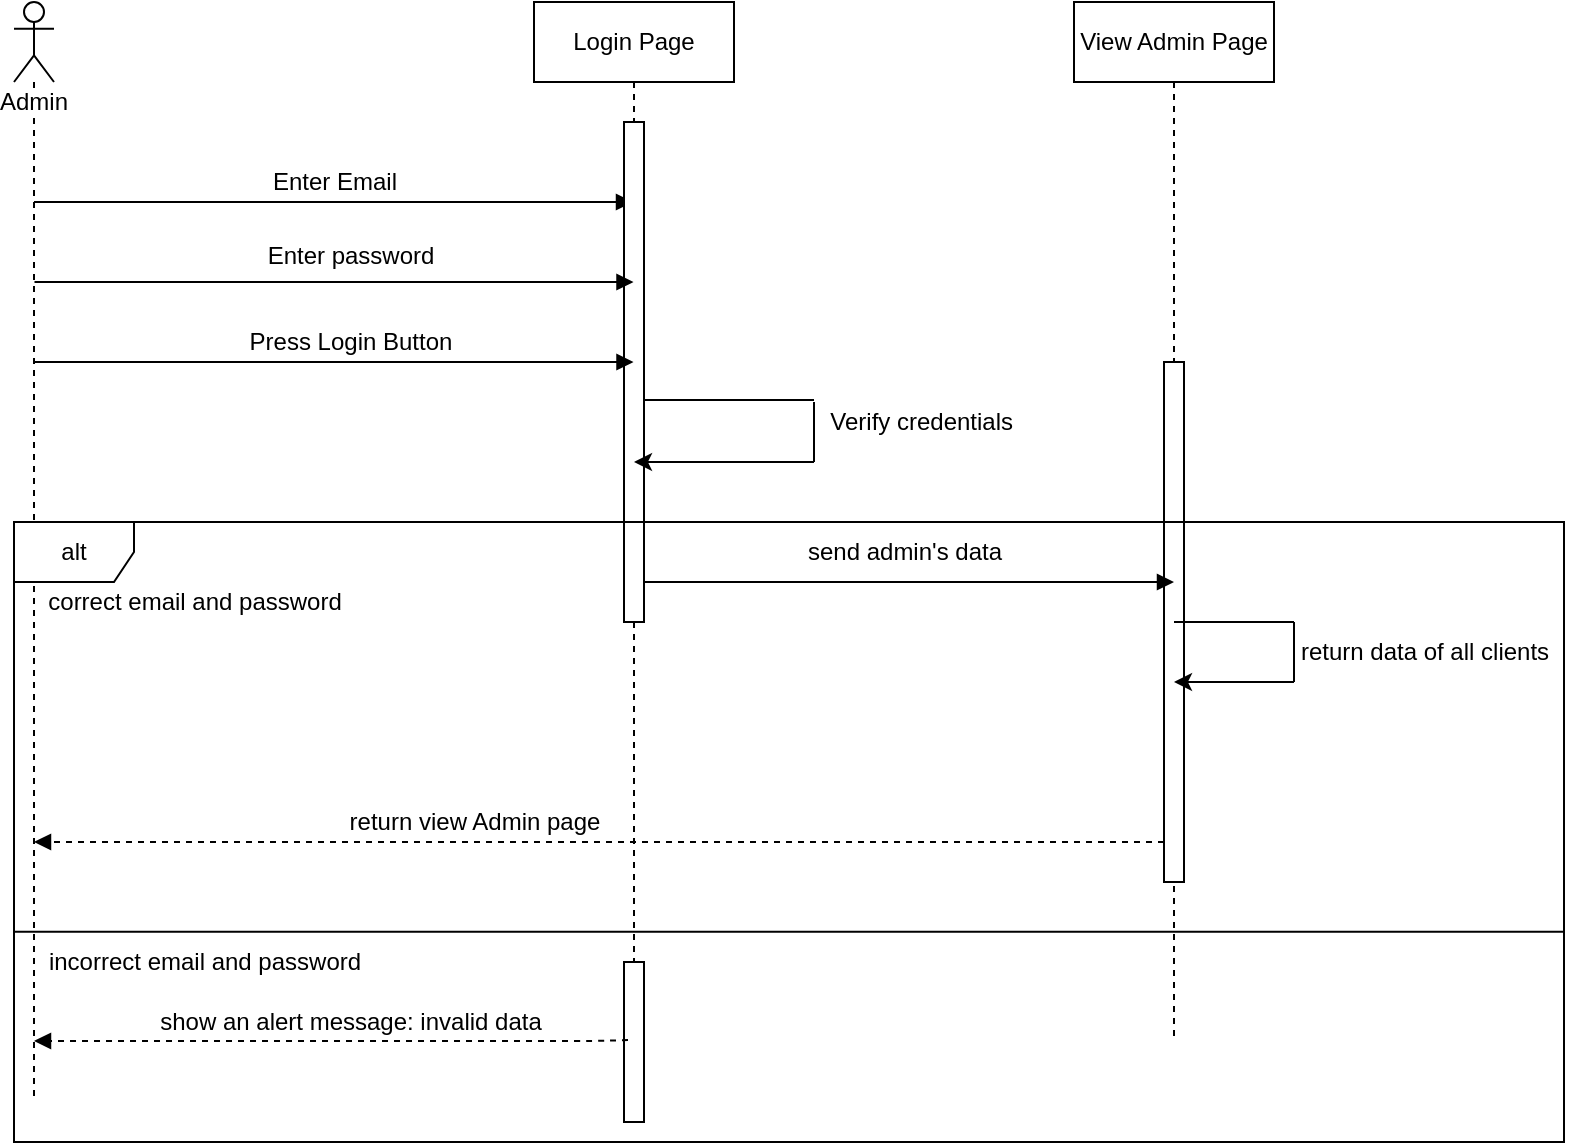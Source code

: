 <mxfile version="21.1.5" type="device">
  <diagram name="Page-1" id="HC1Dvr4MoXkE7cg1zH2Z">
    <mxGraphModel dx="1354" dy="695" grid="0" gridSize="10" guides="1" tooltips="1" connect="1" arrows="1" fold="1" page="1" pageScale="1" pageWidth="850" pageHeight="1100" math="0" shadow="0">
      <root>
        <mxCell id="0" />
        <mxCell id="1" parent="0" />
        <mxCell id="DylXzz9PM_oRIj7KpY9D-1" value="Admin" style="shape=umlLifeline;participant=umlActor;perimeter=lifelinePerimeter;whiteSpace=wrap;html=1;container=1;collapsible=0;recursiveResize=0;verticalAlign=top;spacingTop=36;labelBackgroundColor=#ffffff;outlineConnect=0;" parent="1" vertex="1">
          <mxGeometry x="70" y="60" width="20" height="550" as="geometry" />
        </mxCell>
        <mxCell id="DylXzz9PM_oRIj7KpY9D-2" value="" style="endArrow=block;endFill=1;endSize=6;html=1;" parent="DylXzz9PM_oRIj7KpY9D-1" target="DylXzz9PM_oRIj7KpY9D-3" edge="1">
          <mxGeometry width="100" relative="1" as="geometry">
            <mxPoint x="10" y="100" as="sourcePoint" />
            <mxPoint x="110" y="100" as="targetPoint" />
          </mxGeometry>
        </mxCell>
        <mxCell id="DylXzz9PM_oRIj7KpY9D-3" value="Login Page&lt;br&gt;" style="shape=umlLifeline;perimeter=lifelinePerimeter;whiteSpace=wrap;html=1;container=1;collapsible=0;recursiveResize=0;outlineConnect=0;" parent="1" vertex="1">
          <mxGeometry x="330" y="60" width="100" height="540" as="geometry" />
        </mxCell>
        <mxCell id="DylXzz9PM_oRIj7KpY9D-4" value="" style="html=1;points=[];perimeter=orthogonalPerimeter;" parent="DylXzz9PM_oRIj7KpY9D-3" vertex="1">
          <mxGeometry x="45" y="60" width="10" height="250" as="geometry" />
        </mxCell>
        <mxCell id="DylXzz9PM_oRIj7KpY9D-5" value="View Admin Page" style="shape=umlLifeline;perimeter=lifelinePerimeter;whiteSpace=wrap;html=1;container=1;collapsible=0;recursiveResize=0;outlineConnect=0;" parent="1" vertex="1">
          <mxGeometry x="600" y="60" width="100" height="520" as="geometry" />
        </mxCell>
        <mxCell id="DylXzz9PM_oRIj7KpY9D-6" value="" style="html=1;points=[];perimeter=orthogonalPerimeter;" parent="DylXzz9PM_oRIj7KpY9D-5" vertex="1">
          <mxGeometry x="45" y="180" width="10" height="260" as="geometry" />
        </mxCell>
        <mxCell id="DylXzz9PM_oRIj7KpY9D-7" value="Enter Email&lt;br&gt;" style="text;html=1;align=center;verticalAlign=middle;resizable=0;points=[];autosize=1;" parent="1" vertex="1">
          <mxGeometry x="190" y="140" width="80" height="20" as="geometry" />
        </mxCell>
        <mxCell id="DylXzz9PM_oRIj7KpY9D-8" value="" style="endArrow=block;endFill=1;endSize=6;html=1;" parent="1" edge="1">
          <mxGeometry width="100" relative="1" as="geometry">
            <mxPoint x="80.25" y="200" as="sourcePoint" />
            <mxPoint x="379.75" y="200" as="targetPoint" />
          </mxGeometry>
        </mxCell>
        <mxCell id="DylXzz9PM_oRIj7KpY9D-9" value="Enter password&lt;br&gt;&lt;br&gt;" style="text;html=1;align=center;verticalAlign=middle;resizable=0;points=[];autosize=1;" parent="1" vertex="1">
          <mxGeometry x="188" y="179" width="100" height="30" as="geometry" />
        </mxCell>
        <mxCell id="DylXzz9PM_oRIj7KpY9D-10" value="" style="endArrow=block;endFill=1;endSize=6;html=1;" parent="1" edge="1">
          <mxGeometry width="100" relative="1" as="geometry">
            <mxPoint x="80.25" y="240" as="sourcePoint" />
            <mxPoint x="379.75" y="240" as="targetPoint" />
          </mxGeometry>
        </mxCell>
        <mxCell id="DylXzz9PM_oRIj7KpY9D-11" value="Press Login Button&lt;br&gt;" style="text;html=1;align=center;verticalAlign=middle;resizable=0;points=[];autosize=1;" parent="1" vertex="1">
          <mxGeometry x="178" y="220" width="120" height="20" as="geometry" />
        </mxCell>
        <mxCell id="DylXzz9PM_oRIj7KpY9D-12" value="alt" style="shape=umlFrame;whiteSpace=wrap;html=1;" parent="1" vertex="1">
          <mxGeometry x="70" y="320" width="775" height="310" as="geometry" />
        </mxCell>
        <mxCell id="DylXzz9PM_oRIj7KpY9D-13" value="correct email and password" style="text;html=1;align=center;verticalAlign=middle;resizable=0;points=[];autosize=1;" parent="1" vertex="1">
          <mxGeometry x="80" y="350" width="160" height="20" as="geometry" />
        </mxCell>
        <mxCell id="DylXzz9PM_oRIj7KpY9D-14" value="" style="endArrow=block;endFill=1;endSize=6;html=1;" parent="1" edge="1">
          <mxGeometry width="100" relative="1" as="geometry">
            <mxPoint x="385" y="350" as="sourcePoint" />
            <mxPoint x="650" y="350" as="targetPoint" />
          </mxGeometry>
        </mxCell>
        <mxCell id="DylXzz9PM_oRIj7KpY9D-15" value="send admin&#39;s data" style="text;html=1;align=center;verticalAlign=middle;resizable=0;points=[];autosize=1;" parent="1" vertex="1">
          <mxGeometry x="455" y="320" width="120" height="30" as="geometry" />
        </mxCell>
        <mxCell id="DylXzz9PM_oRIj7KpY9D-16" value="" style="endArrow=block;endFill=1;endSize=6;html=1;dashed=1;" parent="1" edge="1">
          <mxGeometry width="100" relative="1" as="geometry">
            <mxPoint x="645" y="480" as="sourcePoint" />
            <mxPoint x="80" y="480" as="targetPoint" />
            <Array as="points">
              <mxPoint x="355" y="480" />
            </Array>
          </mxGeometry>
        </mxCell>
        <mxCell id="DylXzz9PM_oRIj7KpY9D-17" value="return view Admin page" style="text;html=1;align=center;verticalAlign=middle;resizable=0;points=[];autosize=1;" parent="1" vertex="1">
          <mxGeometry x="225" y="455" width="150" height="30" as="geometry" />
        </mxCell>
        <mxCell id="DylXzz9PM_oRIj7KpY9D-18" value="" style="endArrow=none;html=1;exitX=0;exitY=0.661;exitDx=0;exitDy=0;exitPerimeter=0;entryX=1;entryY=0.661;entryDx=0;entryDy=0;entryPerimeter=0;" parent="1" source="DylXzz9PM_oRIj7KpY9D-12" target="DylXzz9PM_oRIj7KpY9D-12" edge="1">
          <mxGeometry width="50" height="50" relative="1" as="geometry">
            <mxPoint x="160" y="590" as="sourcePoint" />
            <mxPoint x="700" y="525" as="targetPoint" />
          </mxGeometry>
        </mxCell>
        <mxCell id="DylXzz9PM_oRIj7KpY9D-19" value="incorrect email and password" style="text;html=1;align=center;verticalAlign=middle;resizable=0;points=[];autosize=1;" parent="1" vertex="1">
          <mxGeometry x="80" y="530" width="170" height="20" as="geometry" />
        </mxCell>
        <mxCell id="DylXzz9PM_oRIj7KpY9D-20" value="" style="html=1;points=[];perimeter=orthogonalPerimeter;" parent="1" vertex="1">
          <mxGeometry x="375" y="540" width="10" height="80" as="geometry" />
        </mxCell>
        <mxCell id="DylXzz9PM_oRIj7KpY9D-21" value="" style="endArrow=block;endFill=1;endSize=6;html=1;dashed=1;exitX=0.2;exitY=0.488;exitDx=0;exitDy=0;exitPerimeter=0;" parent="1" source="DylXzz9PM_oRIj7KpY9D-20" edge="1">
          <mxGeometry width="100" relative="1" as="geometry">
            <mxPoint x="650" y="579.5" as="sourcePoint" />
            <mxPoint x="80" y="579.5" as="targetPoint" />
            <Array as="points">
              <mxPoint x="360" y="579.5" />
            </Array>
          </mxGeometry>
        </mxCell>
        <mxCell id="DylXzz9PM_oRIj7KpY9D-22" value="show an alert message: invalid data" style="text;html=1;align=center;verticalAlign=middle;resizable=0;points=[];autosize=1;" parent="1" vertex="1">
          <mxGeometry x="133" y="555" width="210" height="30" as="geometry" />
        </mxCell>
        <mxCell id="DylXzz9PM_oRIj7KpY9D-23" value="" style="endArrow=none;html=1;" parent="1" source="DylXzz9PM_oRIj7KpY9D-4" edge="1">
          <mxGeometry width="50" height="50" relative="1" as="geometry">
            <mxPoint x="400" y="259" as="sourcePoint" />
            <mxPoint x="470" y="259" as="targetPoint" />
          </mxGeometry>
        </mxCell>
        <mxCell id="DylXzz9PM_oRIj7KpY9D-24" value="" style="endArrow=classic;html=1;" parent="1" target="DylXzz9PM_oRIj7KpY9D-3" edge="1">
          <mxGeometry width="50" height="50" relative="1" as="geometry">
            <mxPoint x="470" y="290" as="sourcePoint" />
            <mxPoint x="450" y="250" as="targetPoint" />
          </mxGeometry>
        </mxCell>
        <mxCell id="DylXzz9PM_oRIj7KpY9D-25" value="Verify credentials&amp;nbsp;" style="text;html=1;align=center;verticalAlign=middle;resizable=0;points=[];autosize=1;" parent="1" vertex="1">
          <mxGeometry x="470" y="260" width="110" height="20" as="geometry" />
        </mxCell>
        <mxCell id="DylXzz9PM_oRIj7KpY9D-26" value="" style="endArrow=none;html=1;" parent="1" edge="1">
          <mxGeometry width="50" height="50" relative="1" as="geometry">
            <mxPoint x="470" y="290" as="sourcePoint" />
            <mxPoint x="470" y="260" as="targetPoint" />
          </mxGeometry>
        </mxCell>
        <mxCell id="DylXzz9PM_oRIj7KpY9D-27" value="" style="endArrow=none;html=1;" parent="1" edge="1">
          <mxGeometry width="50" height="50" relative="1" as="geometry">
            <mxPoint x="650" y="370" as="sourcePoint" />
            <mxPoint x="710" y="370" as="targetPoint" />
          </mxGeometry>
        </mxCell>
        <mxCell id="DylXzz9PM_oRIj7KpY9D-29" value="" style="endArrow=none;html=1;" parent="1" edge="1">
          <mxGeometry width="50" height="50" relative="1" as="geometry">
            <mxPoint x="710" y="400" as="sourcePoint" />
            <mxPoint x="710" y="370" as="targetPoint" />
          </mxGeometry>
        </mxCell>
        <mxCell id="DylXzz9PM_oRIj7KpY9D-31" value="" style="endArrow=classic;html=1;" parent="1" edge="1">
          <mxGeometry width="50" height="50" relative="1" as="geometry">
            <mxPoint x="710" y="400" as="sourcePoint" />
            <mxPoint x="650" y="400" as="targetPoint" />
          </mxGeometry>
        </mxCell>
        <mxCell id="DylXzz9PM_oRIj7KpY9D-33" value="return data of all clients" style="text;html=1;align=center;verticalAlign=middle;resizable=0;points=[];autosize=1;" parent="1" vertex="1">
          <mxGeometry x="700" y="370" width="150" height="30" as="geometry" />
        </mxCell>
      </root>
    </mxGraphModel>
  </diagram>
</mxfile>
